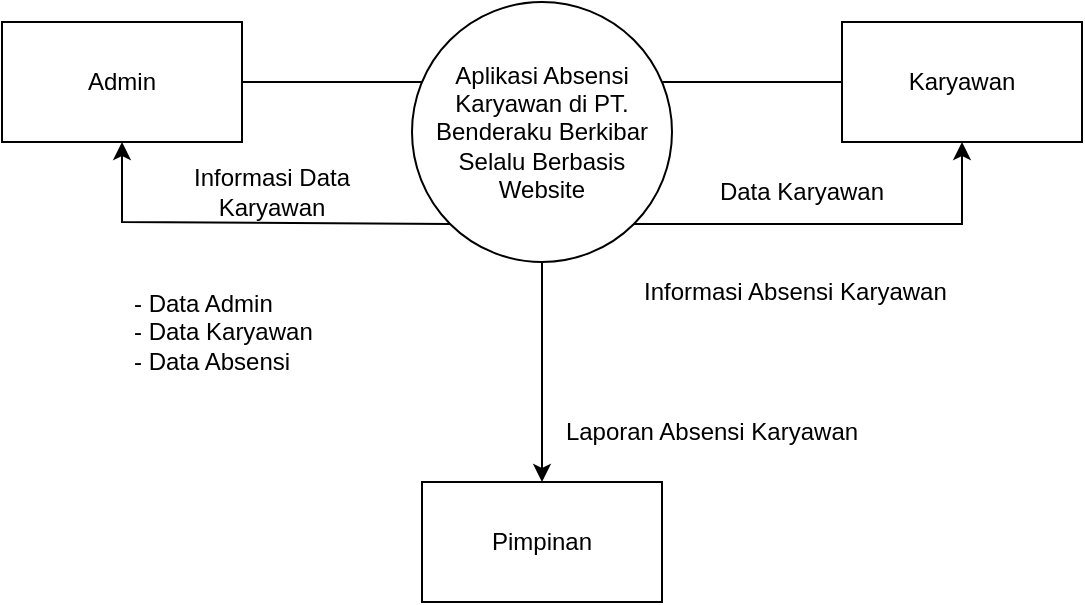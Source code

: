 <mxfile version="24.3.1" type="github">
  <diagram name="Page-1" id="O2pF85n0yp7lPwGw6rg4">
    <mxGraphModel dx="832" dy="491" grid="1" gridSize="10" guides="1" tooltips="1" connect="1" arrows="1" fold="1" page="1" pageScale="1" pageWidth="850" pageHeight="1100" math="0" shadow="0">
      <root>
        <mxCell id="0" />
        <mxCell id="1" parent="0" />
        <mxCell id="wUFMJblf1iZADtFdAWqj-1" value="Aplikasi Absensi Karyawan di PT. Benderaku Berkibar Selalu Berbasis Website" style="ellipse;whiteSpace=wrap;html=1;aspect=fixed;" vertex="1" parent="1">
          <mxGeometry x="375" y="160" width="130" height="130" as="geometry" />
        </mxCell>
        <mxCell id="wUFMJblf1iZADtFdAWqj-2" value="Admin" style="rounded=0;whiteSpace=wrap;html=1;" vertex="1" parent="1">
          <mxGeometry x="170" y="170" width="120" height="60" as="geometry" />
        </mxCell>
        <mxCell id="wUFMJblf1iZADtFdAWqj-3" value="Karyawan" style="rounded=0;whiteSpace=wrap;html=1;" vertex="1" parent="1">
          <mxGeometry x="590" y="170" width="120" height="60" as="geometry" />
        </mxCell>
        <mxCell id="wUFMJblf1iZADtFdAWqj-4" value="Pimpinan" style="rounded=0;whiteSpace=wrap;html=1;" vertex="1" parent="1">
          <mxGeometry x="380" y="400" width="120" height="60" as="geometry" />
        </mxCell>
        <mxCell id="wUFMJblf1iZADtFdAWqj-6" value="" style="endArrow=none;html=1;rounded=0;exitX=1;exitY=0.5;exitDx=0;exitDy=0;" edge="1" parent="1" source="wUFMJblf1iZADtFdAWqj-2">
          <mxGeometry width="50" height="50" relative="1" as="geometry">
            <mxPoint x="400" y="360" as="sourcePoint" />
            <mxPoint x="380" y="200" as="targetPoint" />
          </mxGeometry>
        </mxCell>
        <mxCell id="wUFMJblf1iZADtFdAWqj-7" value="" style="endArrow=none;html=1;rounded=0;entryX=0;entryY=0.5;entryDx=0;entryDy=0;" edge="1" parent="1" target="wUFMJblf1iZADtFdAWqj-3">
          <mxGeometry width="50" height="50" relative="1" as="geometry">
            <mxPoint x="500" y="200" as="sourcePoint" />
            <mxPoint x="330" y="240" as="targetPoint" />
          </mxGeometry>
        </mxCell>
        <mxCell id="wUFMJblf1iZADtFdAWqj-8" value="" style="endArrow=classic;html=1;rounded=0;entryX=0.5;entryY=0;entryDx=0;entryDy=0;exitX=0.5;exitY=1;exitDx=0;exitDy=0;" edge="1" parent="1" source="wUFMJblf1iZADtFdAWqj-1" target="wUFMJblf1iZADtFdAWqj-4">
          <mxGeometry width="50" height="50" relative="1" as="geometry">
            <mxPoint x="230" y="370" as="sourcePoint" />
            <mxPoint x="280" y="320" as="targetPoint" />
          </mxGeometry>
        </mxCell>
        <mxCell id="wUFMJblf1iZADtFdAWqj-9" value="" style="endArrow=classic;html=1;rounded=0;entryX=0.5;entryY=1;entryDx=0;entryDy=0;exitX=0;exitY=1;exitDx=0;exitDy=0;" edge="1" parent="1" source="wUFMJblf1iZADtFdAWqj-1" target="wUFMJblf1iZADtFdAWqj-2">
          <mxGeometry width="50" height="50" relative="1" as="geometry">
            <mxPoint x="230" y="370" as="sourcePoint" />
            <mxPoint x="280" y="320" as="targetPoint" />
            <Array as="points">
              <mxPoint x="230" y="270" />
            </Array>
          </mxGeometry>
        </mxCell>
        <mxCell id="wUFMJblf1iZADtFdAWqj-10" value="" style="endArrow=classic;html=1;rounded=0;entryX=0.5;entryY=1;entryDx=0;entryDy=0;exitX=1;exitY=1;exitDx=0;exitDy=0;" edge="1" parent="1" source="wUFMJblf1iZADtFdAWqj-1" target="wUFMJblf1iZADtFdAWqj-3">
          <mxGeometry width="50" height="50" relative="1" as="geometry">
            <mxPoint x="230" y="370" as="sourcePoint" />
            <mxPoint x="280" y="320" as="targetPoint" />
            <Array as="points">
              <mxPoint x="650" y="271" />
            </Array>
          </mxGeometry>
        </mxCell>
        <mxCell id="wUFMJblf1iZADtFdAWqj-11" value="Informasi Data Karyawan" style="text;html=1;align=center;verticalAlign=middle;whiteSpace=wrap;rounded=0;" vertex="1" parent="1">
          <mxGeometry x="240" y="240" width="130" height="30" as="geometry" />
        </mxCell>
        <mxCell id="wUFMJblf1iZADtFdAWqj-14" value="Data Karyawan" style="text;html=1;align=center;verticalAlign=middle;whiteSpace=wrap;rounded=0;" vertex="1" parent="1">
          <mxGeometry x="520" y="240" width="100" height="30" as="geometry" />
        </mxCell>
        <mxCell id="wUFMJblf1iZADtFdAWqj-15" value="- Data Admin&lt;div&gt;- Data Karyawan&lt;/div&gt;&lt;div&gt;- Data Absensi&lt;/div&gt;" style="text;strokeColor=none;fillColor=none;align=left;verticalAlign=middle;spacingLeft=4;spacingRight=4;overflow=hidden;points=[[0,0.5],[1,0.5]];portConstraint=eastwest;rotatable=0;whiteSpace=wrap;html=1;" vertex="1" parent="1">
          <mxGeometry x="230" y="290" width="120" height="70" as="geometry" />
        </mxCell>
        <mxCell id="wUFMJblf1iZADtFdAWqj-16" value="Informasi Absensi Karyawan" style="text;strokeColor=none;fillColor=none;align=left;verticalAlign=middle;spacingLeft=4;spacingRight=4;overflow=hidden;points=[[0,0.5],[1,0.5]];portConstraint=eastwest;rotatable=0;whiteSpace=wrap;html=1;" vertex="1" parent="1">
          <mxGeometry x="485" y="290" width="170" height="30" as="geometry" />
        </mxCell>
        <mxCell id="wUFMJblf1iZADtFdAWqj-17" value="Laporan Absensi Karyawan" style="text;html=1;align=center;verticalAlign=middle;whiteSpace=wrap;rounded=0;" vertex="1" parent="1">
          <mxGeometry x="450" y="360" width="150" height="30" as="geometry" />
        </mxCell>
      </root>
    </mxGraphModel>
  </diagram>
</mxfile>
